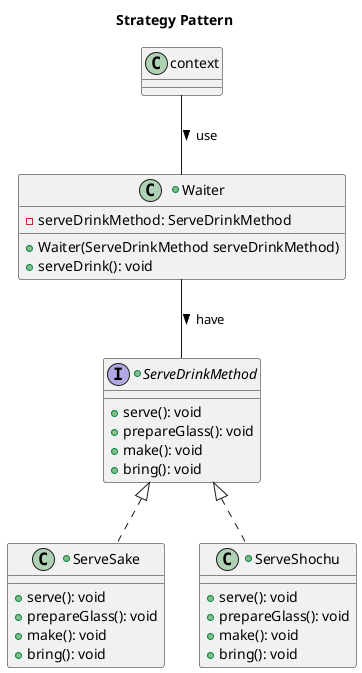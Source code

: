 @startuml
title Strategy Pattern

context -- Waiter:> use
Waiter -- ServeDrinkMethod:> have

class context{

}

+class Waiter{
    - serveDrinkMethod: ServeDrinkMethod
    + Waiter(ServeDrinkMethod serveDrinkMethod)
    + serveDrink(): void
}

+interface ServeDrinkMethod{
    + serve(): void
    + prepareGlass(): void
    + make(): void
    + bring(): void
}

+class ServeSake implements ServeDrinkMethod {
    + serve(): void
    + prepareGlass(): void
    + make(): void
    + bring(): void
}

+class ServeShochu implements ServeDrinkMethod {
    + serve(): void
    + prepareGlass(): void
    + make(): void
    + bring(): void
}

@enduml